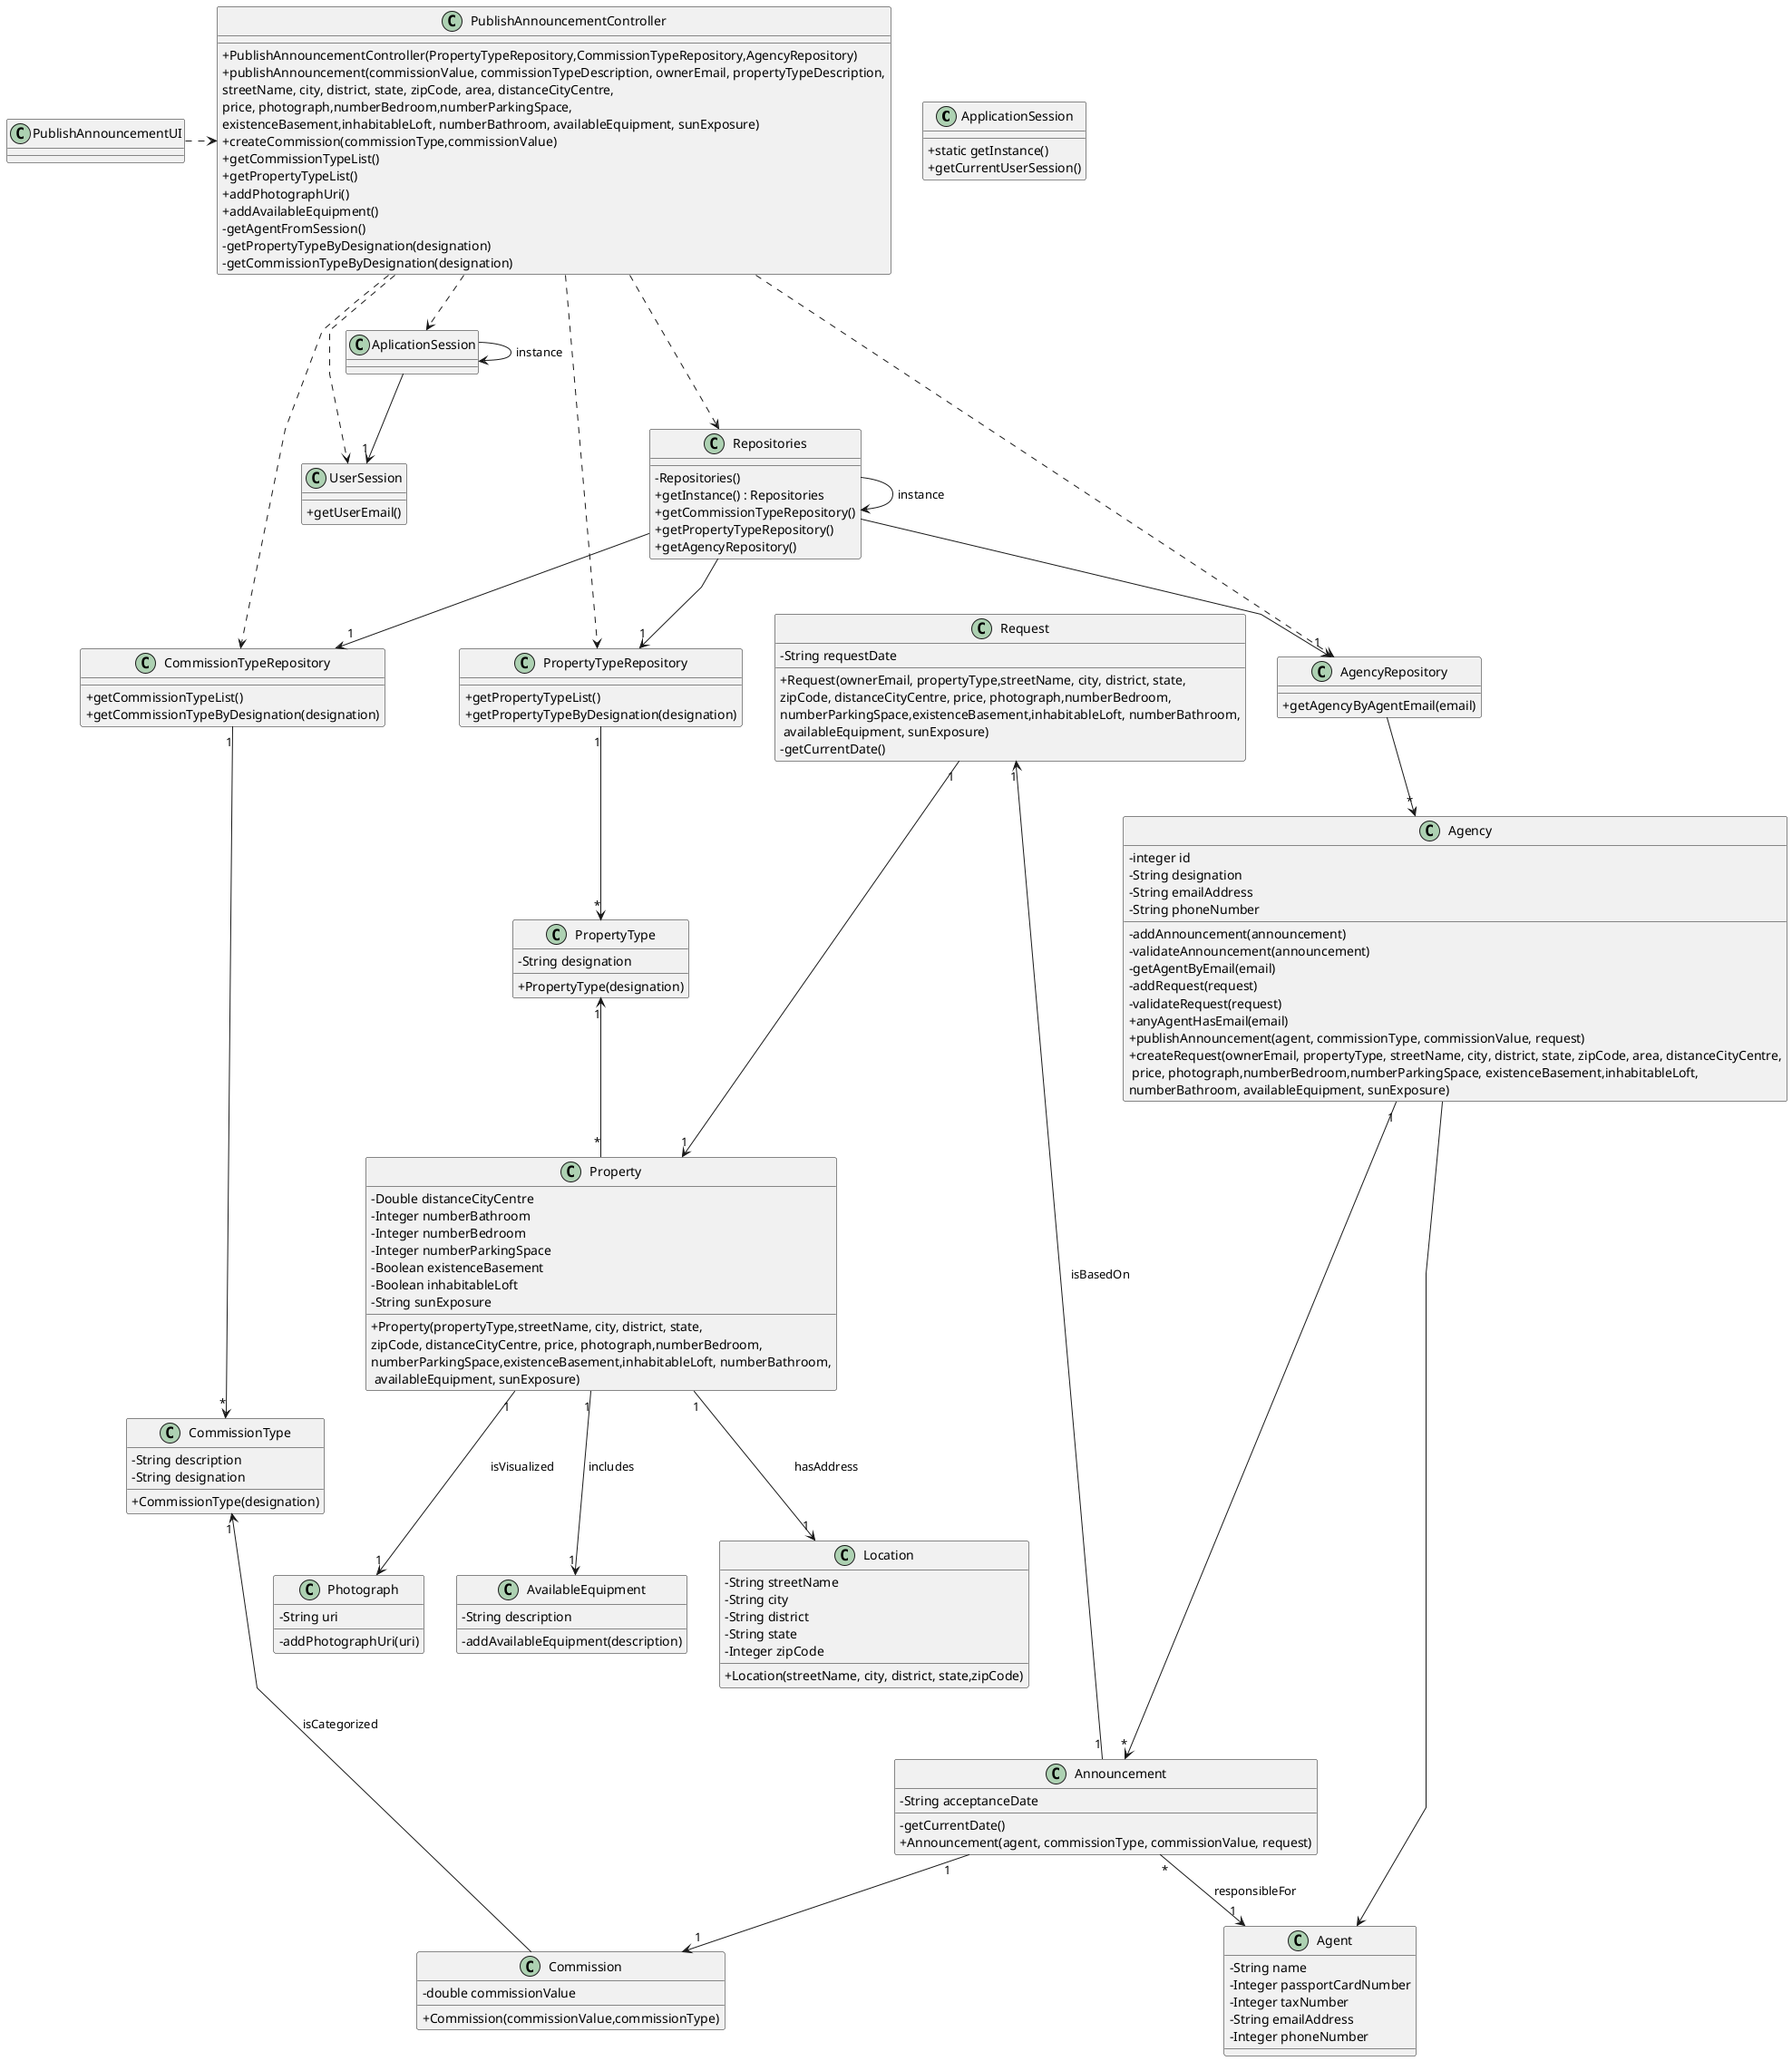 @startuml
'skinparam monochrome true
skinparam packageStyle rectangle
skinparam shadowing false
skinparam linetype polyline
'skinparam linetype orto

skinparam classAttributeIconSize 0

'left to right direction

class ApplicationSession
{
    + static getInstance()
    + getCurrentUserSession()
}
class Property
{
    - Double distanceCityCentre
    - Integer numberBathroom
    - Integer numberBedroom
    - Integer numberParkingSpace
    - Boolean existenceBasement
    - Boolean inhabitableLoft
    - String sunExposure
    + Property(propertyType,streetName, city, district, state,\nzipCode, distanceCityCentre, price, photograph,numberBedroom,\nnumberParkingSpace,existenceBasement,inhabitableLoft, numberBathroom,\n availableEquipment, sunExposure)
}
class Location
{
    - String streetName
    - String city
    - String district
    - String state
    - Integer zipCode
    + Location(streetName, city, district, state,zipCode)
}
class Photograph
{
    - String uri
    - addPhotographUri(uri)
}
class AvailableEquipment
{
    - String description
    - addAvailableEquipment(description)
}

class UserSession
{
    + getUserEmail()
}

class Agent {
    - String name
    - Integer passportCardNumber
    - Integer taxNumber
    - String emailAddress
    - Integer phoneNumber
}

class Announcement {
    - String acceptanceDate
    - getCurrentDate()
    + Announcement(agent, commissionType, commissionValue, request)
}
class Commission {
    - double commissionValue
    + Commission(commissionValue,commissionType)
}
class CommissionType
{
    - String description
}
class Request
{
    - String requestDate
    + Request(ownerEmail, propertyType,streetName, city, district, state,\nzipCode, distanceCityCentre, price, photograph,numberBedroom,\nnumberParkingSpace,existenceBasement,inhabitableLoft, numberBathroom,\n availableEquipment, sunExposure)
    - getCurrentDate()
}
class Agency {
    - integer id
    - String designation
    - String emailAddress
    - String phoneNumber

    - addAnnouncement(announcement)
    - validateAnnouncement(announcement)
    - getAgentByEmail(email)
    - addRequest(request)
    - validateRequest(request)
    + anyAgentHasEmail(email)
    + publishAnnouncement(agent, commissionType, commissionValue, request)
    + createRequest(ownerEmail, propertyType, streetName, city, district, state, zipCode, area, distanceCityCentre,\n price, photograph,numberBedroom,numberParkingSpace, existenceBasement,inhabitableLoft,\nnumberBathroom, availableEquipment, sunExposure)
}

class CommissionTypeRepository {
    + getCommissionTypeList()
    + getCommissionTypeByDesignation(designation)
}
class PropertyTypeRepository {
    + getPropertyTypeList()
    + getPropertyTypeByDesignation(designation)
}

class AgencyRepository {
    + getAgencyByAgentEmail(email)
}

class Repositories {
    - Repositories()
    + getInstance() : Repositories
    + getCommissionTypeRepository()
    + getPropertyTypeRepository()
    + getAgencyRepository()
}

class PublishAnnouncementController {
    + PublishAnnouncementController(PropertyTypeRepository,CommissionTypeRepository,AgencyRepository)
    + publishAnnouncement(commissionValue, commissionTypeDescription, ownerEmail, propertyTypeDescription,\nstreetName, city, district, state, zipCode, area, distanceCityCentre,\nprice, photograph,numberBedroom,numberParkingSpace,\nexistenceBasement,inhabitableLoft, numberBathroom, availableEquipment, sunExposure)
    + createCommission(commissionType,commissionValue)
    + getCommissionTypeList()
    + getPropertyTypeList()
    + addPhotographUri()
    + addAvailableEquipment()
    - getAgentFromSession()
    - getPropertyTypeByDesignation(designation)
    - getCommissionTypeByDesignation(designation)
}
class PropertyType
{
    - String designation
    + PropertyType(designation)
}
class CommissionType
{
    - String designation
    + CommissionType(designation)
}
class PublishAnnouncementUI {
}



    PublishAnnouncementUI .> PublishAnnouncementController
    PublishAnnouncementController .-> UserSession
    PublishAnnouncementController .-> AplicationSession
    AplicationSession -> AplicationSession : instance
    AplicationSession --> "1" UserSession
    PublishAnnouncementController .--> Repositories
    PublishAnnouncementController .-> PropertyTypeRepository
    PublishAnnouncementController .-> CommissionTypeRepository
    PublishAnnouncementController .-> AgencyRepository

    Repositories -> Repositories : instance
    Repositories --> "1" CommissionTypeRepository
    Repositories --> "1" PropertyTypeRepository
    Repositories --> "1" AgencyRepository
    AgencyRepository --> "*" Agency
    Agency "1" ----> "*" Announcement

    Announcement "*" --> "1" Agent : responsibleFor
    CommissionTypeRepository "1" ---> "*" CommissionType
    CommissionType "1" <-- Commission : isCategorized
    Announcement "1" --> "1" Commission
    Request "1" <-- "1" Announcement : isBasedOn
    Request "1" ---> "1" Property
    Agency ----> Agent
    PropertyTypeRepository "1" --> "*" PropertyType
    PropertyType "1" <-- "*" Property
    Property "1" --> "1" Location : hasAddress
    Property "1" --> "1" Photograph : isVisualized
    Property "1" --> "1" AvailableEquipment : includes


@enduml